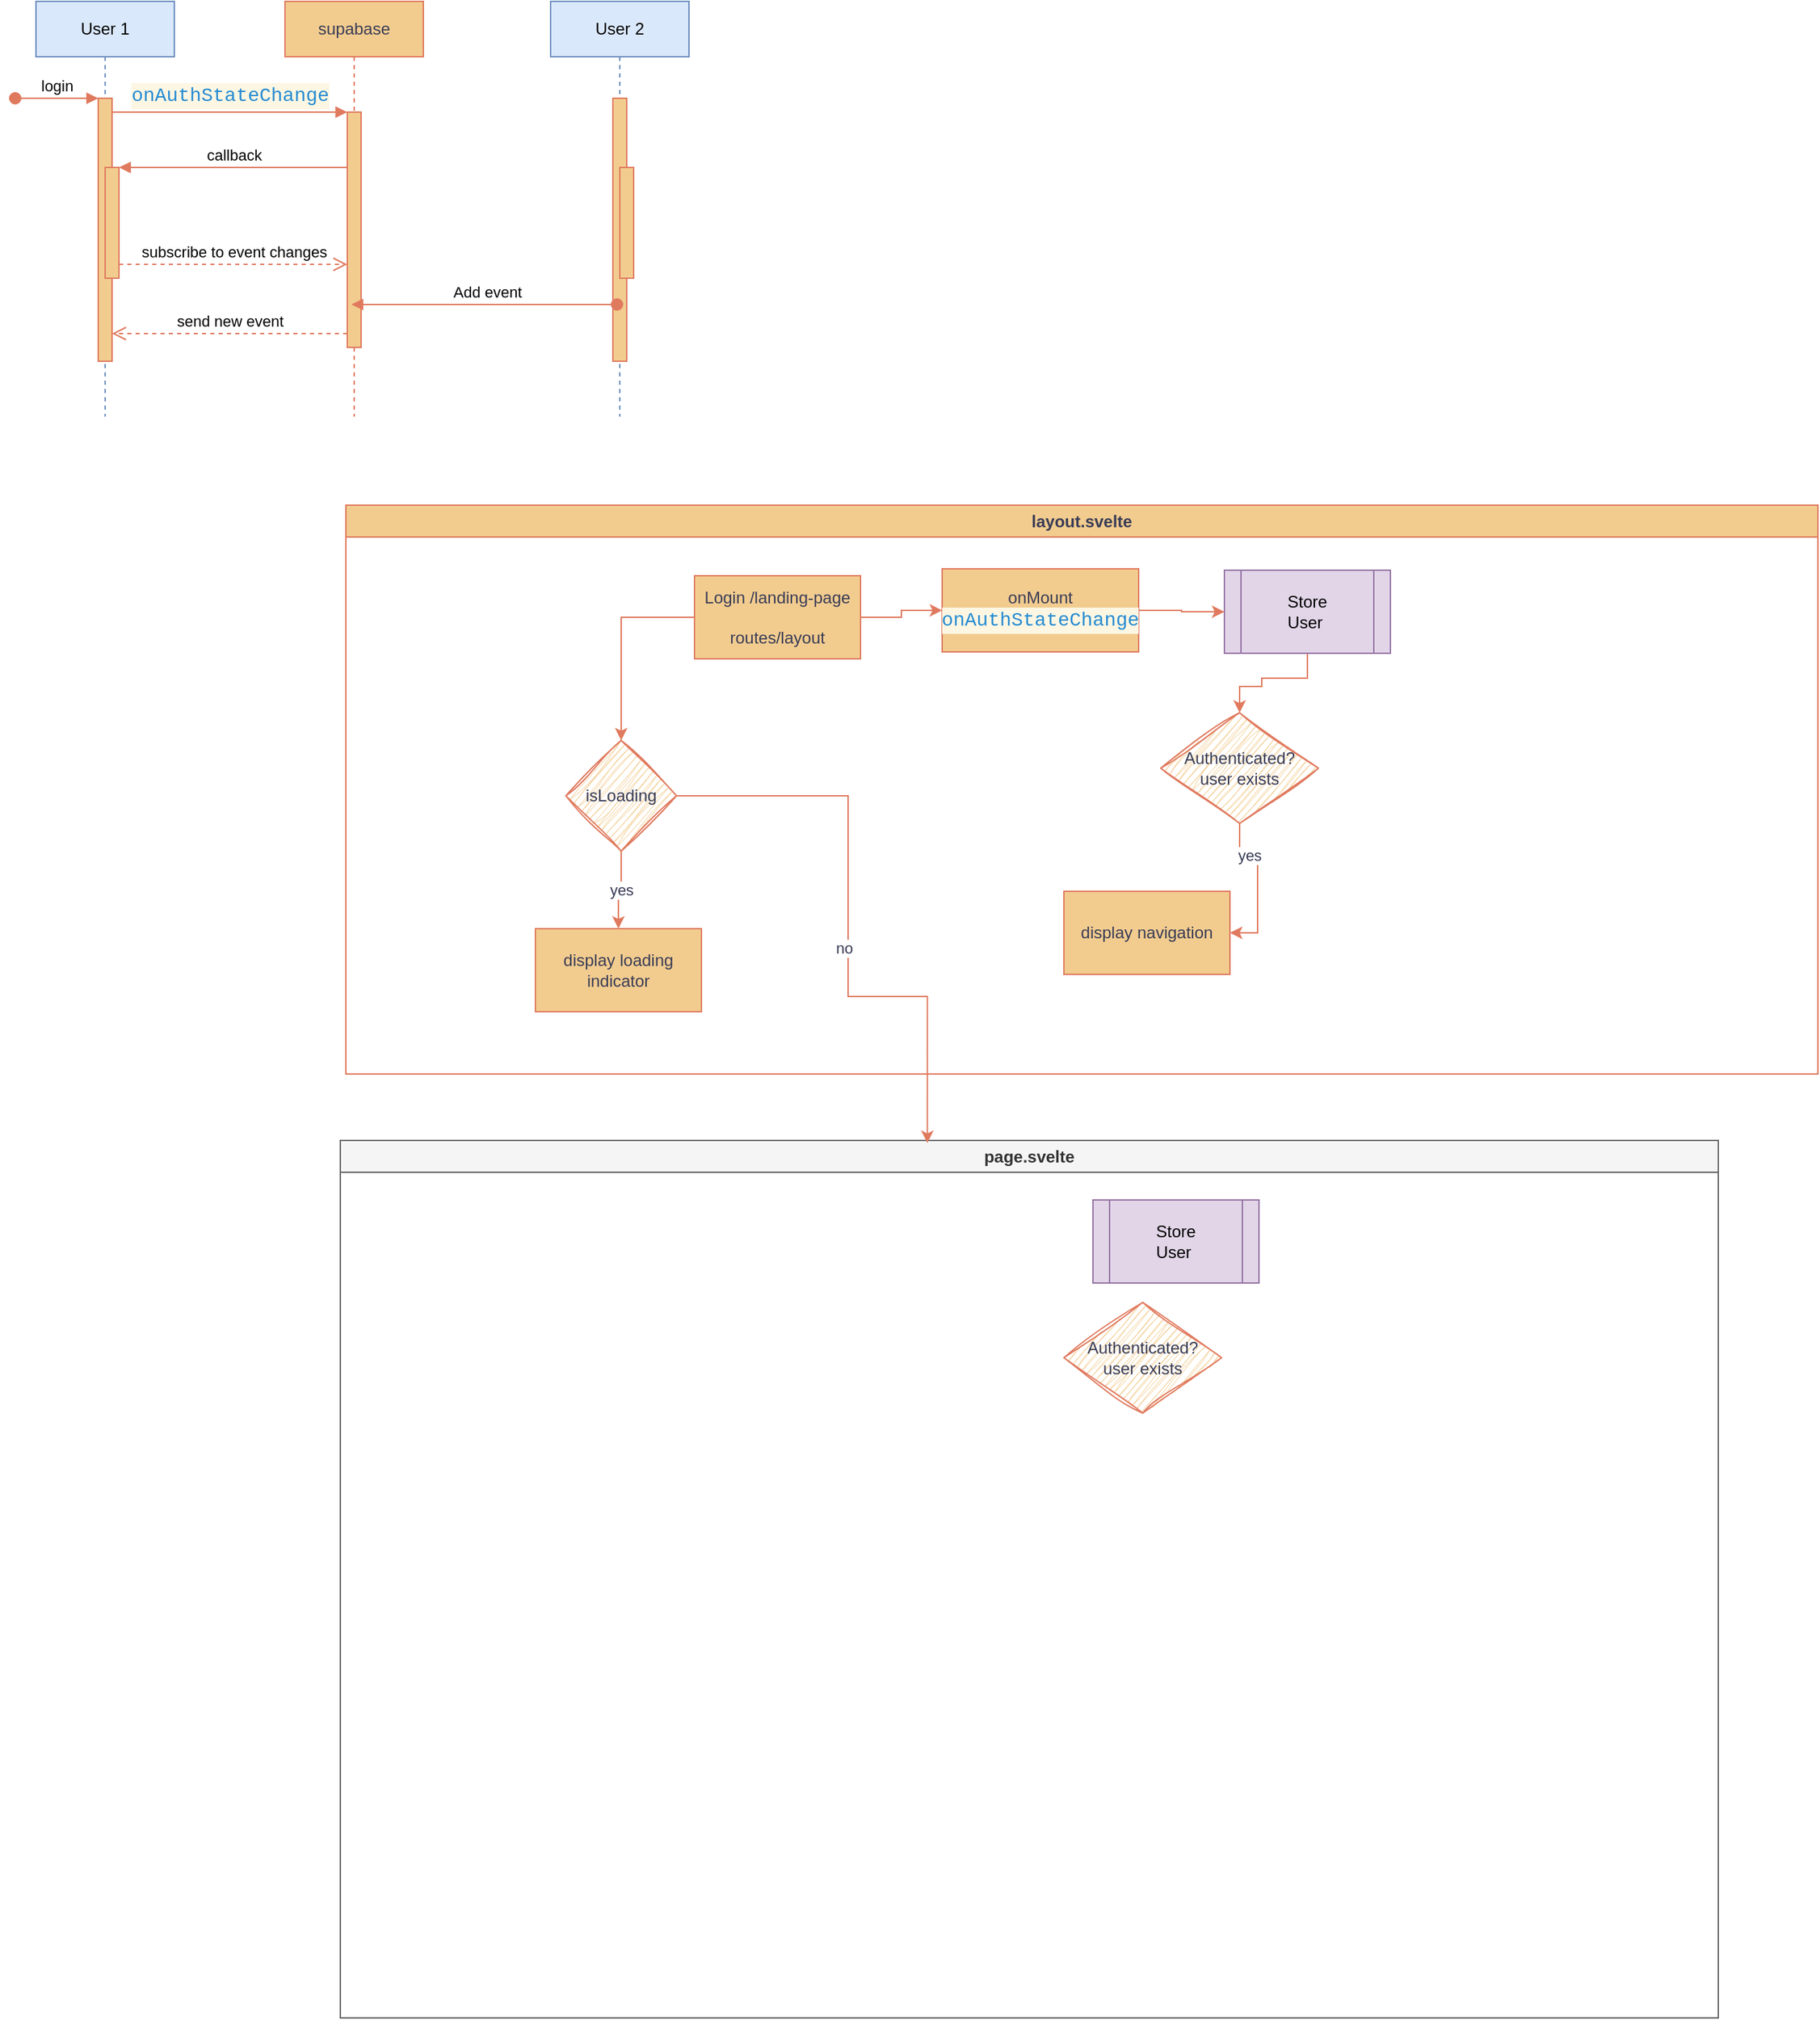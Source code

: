<mxfile version="24.7.6">
  <diagram name="Page-1" id="2YBvvXClWsGukQMizWep">
    <mxGraphModel dx="1133" dy="751" grid="0" gridSize="10" guides="0" tooltips="1" connect="1" arrows="1" fold="1" page="0" pageScale="1" pageWidth="850" pageHeight="1100" math="0" shadow="0">
      <root>
        <mxCell id="0" />
        <mxCell id="1" parent="0" />
        <mxCell id="aM9ryv3xv72pqoxQDRHE-1" value="User 1" style="shape=umlLifeline;perimeter=lifelinePerimeter;whiteSpace=wrap;html=1;container=0;dropTarget=0;collapsible=0;recursiveResize=0;outlineConnect=0;portConstraint=eastwest;newEdgeStyle={&quot;edgeStyle&quot;:&quot;elbowEdgeStyle&quot;,&quot;elbow&quot;:&quot;vertical&quot;,&quot;curved&quot;:0,&quot;rounded&quot;:0};labelBackgroundColor=none;fillColor=#dae8fc;strokeColor=#6c8ebf;" parent="1" vertex="1">
          <mxGeometry x="40" y="40" width="100" height="300" as="geometry" />
        </mxCell>
        <mxCell id="aM9ryv3xv72pqoxQDRHE-2" value="" style="html=1;points=[];perimeter=orthogonalPerimeter;outlineConnect=0;targetShapes=umlLifeline;portConstraint=eastwest;newEdgeStyle={&quot;edgeStyle&quot;:&quot;elbowEdgeStyle&quot;,&quot;elbow&quot;:&quot;vertical&quot;,&quot;curved&quot;:0,&quot;rounded&quot;:0};labelBackgroundColor=none;fillColor=#F2CC8F;strokeColor=#E07A5F;fontColor=#393C56;" parent="aM9ryv3xv72pqoxQDRHE-1" vertex="1">
          <mxGeometry x="45" y="70" width="10" height="190" as="geometry" />
        </mxCell>
        <mxCell id="aM9ryv3xv72pqoxQDRHE-3" value="login" style="html=1;verticalAlign=bottom;startArrow=oval;endArrow=block;startSize=8;edgeStyle=elbowEdgeStyle;elbow=vertical;curved=0;rounded=0;labelBackgroundColor=none;strokeColor=#E07A5F;fontColor=default;" parent="aM9ryv3xv72pqoxQDRHE-1" target="aM9ryv3xv72pqoxQDRHE-2" edge="1">
          <mxGeometry relative="1" as="geometry">
            <mxPoint x="-15" y="70" as="sourcePoint" />
          </mxGeometry>
        </mxCell>
        <mxCell id="aM9ryv3xv72pqoxQDRHE-4" value="" style="html=1;points=[];perimeter=orthogonalPerimeter;outlineConnect=0;targetShapes=umlLifeline;portConstraint=eastwest;newEdgeStyle={&quot;edgeStyle&quot;:&quot;elbowEdgeStyle&quot;,&quot;elbow&quot;:&quot;vertical&quot;,&quot;curved&quot;:0,&quot;rounded&quot;:0};labelBackgroundColor=none;fillColor=#F2CC8F;strokeColor=#E07A5F;fontColor=#393C56;" parent="aM9ryv3xv72pqoxQDRHE-1" vertex="1">
          <mxGeometry x="50" y="120" width="10" height="80" as="geometry" />
        </mxCell>
        <mxCell id="aM9ryv3xv72pqoxQDRHE-5" value="supabase" style="shape=umlLifeline;perimeter=lifelinePerimeter;whiteSpace=wrap;html=1;container=0;dropTarget=0;collapsible=0;recursiveResize=0;outlineConnect=0;portConstraint=eastwest;newEdgeStyle={&quot;edgeStyle&quot;:&quot;elbowEdgeStyle&quot;,&quot;elbow&quot;:&quot;vertical&quot;,&quot;curved&quot;:0,&quot;rounded&quot;:0};labelBackgroundColor=none;fillColor=#F2CC8F;strokeColor=#E07A5F;fontColor=#393C56;" parent="1" vertex="1">
          <mxGeometry x="220" y="40" width="100" height="300" as="geometry" />
        </mxCell>
        <mxCell id="aM9ryv3xv72pqoxQDRHE-6" value="" style="html=1;points=[];perimeter=orthogonalPerimeter;outlineConnect=0;targetShapes=umlLifeline;portConstraint=eastwest;newEdgeStyle={&quot;edgeStyle&quot;:&quot;elbowEdgeStyle&quot;,&quot;elbow&quot;:&quot;vertical&quot;,&quot;curved&quot;:0,&quot;rounded&quot;:0};labelBackgroundColor=none;fillColor=#F2CC8F;strokeColor=#E07A5F;fontColor=#393C56;" parent="aM9ryv3xv72pqoxQDRHE-5" vertex="1">
          <mxGeometry x="45" y="80" width="10" height="170" as="geometry" />
        </mxCell>
        <mxCell id="aM9ryv3xv72pqoxQDRHE-7" value="&lt;div style=&quot;color: rgb(101, 123, 131); background-color: rgb(253, 246, 227); font-family: Consolas, &amp;quot;Courier New&amp;quot;, monospace; font-size: 14px; line-height: 19px; white-space-collapse: preserve;&quot;&gt;&lt;span style=&quot;color: #268bd2;&quot;&gt;onAuthStateChange&lt;/span&gt;&lt;/div&gt;" style="html=1;verticalAlign=bottom;endArrow=block;edgeStyle=elbowEdgeStyle;elbow=vertical;curved=0;rounded=0;labelBackgroundColor=none;strokeColor=#E07A5F;fontColor=default;" parent="1" source="aM9ryv3xv72pqoxQDRHE-2" target="aM9ryv3xv72pqoxQDRHE-6" edge="1">
          <mxGeometry relative="1" as="geometry">
            <mxPoint x="195" y="130" as="sourcePoint" />
            <Array as="points">
              <mxPoint x="180" y="120" />
            </Array>
          </mxGeometry>
        </mxCell>
        <mxCell id="aM9ryv3xv72pqoxQDRHE-8" value="send new event" style="html=1;verticalAlign=bottom;endArrow=open;dashed=1;endSize=8;edgeStyle=elbowEdgeStyle;elbow=horizontal;curved=0;rounded=0;labelBackgroundColor=none;strokeColor=#E07A5F;fontColor=default;" parent="1" source="aM9ryv3xv72pqoxQDRHE-6" target="aM9ryv3xv72pqoxQDRHE-2" edge="1">
          <mxGeometry relative="1" as="geometry">
            <mxPoint x="195" y="205" as="targetPoint" />
            <Array as="points">
              <mxPoint x="190" y="280" />
            </Array>
          </mxGeometry>
        </mxCell>
        <mxCell id="aM9ryv3xv72pqoxQDRHE-9" value="callback" style="html=1;verticalAlign=bottom;endArrow=block;edgeStyle=elbowEdgeStyle;elbow=vertical;curved=0;rounded=0;labelBackgroundColor=none;strokeColor=#E07A5F;fontColor=default;" parent="1" source="aM9ryv3xv72pqoxQDRHE-6" target="aM9ryv3xv72pqoxQDRHE-4" edge="1">
          <mxGeometry relative="1" as="geometry">
            <mxPoint x="175" y="160" as="sourcePoint" />
            <Array as="points">
              <mxPoint x="190" y="160" />
            </Array>
          </mxGeometry>
        </mxCell>
        <mxCell id="aM9ryv3xv72pqoxQDRHE-10" value="subscribe to event changes" style="html=1;verticalAlign=bottom;endArrow=open;dashed=1;endSize=8;edgeStyle=elbowEdgeStyle;elbow=vertical;curved=0;rounded=0;labelBackgroundColor=none;strokeColor=#E07A5F;fontColor=default;" parent="1" source="aM9ryv3xv72pqoxQDRHE-4" target="aM9ryv3xv72pqoxQDRHE-6" edge="1">
          <mxGeometry x="0.006" relative="1" as="geometry">
            <mxPoint x="175" y="235" as="targetPoint" />
            <Array as="points">
              <mxPoint x="180" y="230" />
            </Array>
            <mxPoint as="offset" />
          </mxGeometry>
        </mxCell>
        <mxCell id="tkZMIw0ImlpH9LxKXeNt-1" value="User 2" style="shape=umlLifeline;perimeter=lifelinePerimeter;whiteSpace=wrap;html=1;container=0;dropTarget=0;collapsible=0;recursiveResize=0;outlineConnect=0;portConstraint=eastwest;newEdgeStyle={&quot;edgeStyle&quot;:&quot;elbowEdgeStyle&quot;,&quot;elbow&quot;:&quot;vertical&quot;,&quot;curved&quot;:0,&quot;rounded&quot;:0};labelBackgroundColor=none;fillColor=#dae8fc;strokeColor=#6c8ebf;" vertex="1" parent="1">
          <mxGeometry x="412" y="40" width="100" height="300" as="geometry" />
        </mxCell>
        <mxCell id="tkZMIw0ImlpH9LxKXeNt-2" value="" style="html=1;points=[];perimeter=orthogonalPerimeter;outlineConnect=0;targetShapes=umlLifeline;portConstraint=eastwest;newEdgeStyle={&quot;edgeStyle&quot;:&quot;elbowEdgeStyle&quot;,&quot;elbow&quot;:&quot;vertical&quot;,&quot;curved&quot;:0,&quot;rounded&quot;:0};labelBackgroundColor=none;fillColor=#F2CC8F;strokeColor=#E07A5F;fontColor=#393C56;" vertex="1" parent="tkZMIw0ImlpH9LxKXeNt-1">
          <mxGeometry x="45" y="70" width="10" height="190" as="geometry" />
        </mxCell>
        <mxCell id="tkZMIw0ImlpH9LxKXeNt-4" value="" style="html=1;points=[];perimeter=orthogonalPerimeter;outlineConnect=0;targetShapes=umlLifeline;portConstraint=eastwest;newEdgeStyle={&quot;edgeStyle&quot;:&quot;elbowEdgeStyle&quot;,&quot;elbow&quot;:&quot;vertical&quot;,&quot;curved&quot;:0,&quot;rounded&quot;:0};labelBackgroundColor=none;fillColor=#F2CC8F;strokeColor=#E07A5F;fontColor=#393C56;" vertex="1" parent="tkZMIw0ImlpH9LxKXeNt-1">
          <mxGeometry x="50" y="120" width="10" height="80" as="geometry" />
        </mxCell>
        <mxCell id="tkZMIw0ImlpH9LxKXeNt-5" value="layout.svelte" style="swimlane;whiteSpace=wrap;html=1;strokeColor=#E07A5F;fontColor=#393C56;fillColor=#F2CC8F;movable=1;resizable=1;rotatable=1;deletable=1;editable=1;locked=0;connectable=1;" vertex="1" parent="1">
          <mxGeometry x="264" y="404" width="1064" height="411" as="geometry" />
        </mxCell>
        <mxCell id="tkZMIw0ImlpH9LxKXeNt-22" value="" style="edgeStyle=orthogonalEdgeStyle;rounded=0;orthogonalLoop=1;jettySize=auto;html=1;strokeColor=#E07A5F;fontColor=#393C56;fillColor=#F2CC8F;" edge="1" parent="tkZMIw0ImlpH9LxKXeNt-5" source="tkZMIw0ImlpH9LxKXeNt-6" target="tkZMIw0ImlpH9LxKXeNt-21">
          <mxGeometry relative="1" as="geometry" />
        </mxCell>
        <mxCell id="tkZMIw0ImlpH9LxKXeNt-30" value="" style="edgeStyle=orthogonalEdgeStyle;rounded=0;orthogonalLoop=1;jettySize=auto;html=1;strokeColor=#E07A5F;fontColor=#393C56;fillColor=#F2CC8F;" edge="1" parent="tkZMIw0ImlpH9LxKXeNt-5" source="tkZMIw0ImlpH9LxKXeNt-6" target="tkZMIw0ImlpH9LxKXeNt-29">
          <mxGeometry relative="1" as="geometry" />
        </mxCell>
        <mxCell id="tkZMIw0ImlpH9LxKXeNt-6" value="Login /landing-page&lt;div&gt;&lt;br&gt;&lt;div&gt;routes/layout&lt;/div&gt;&lt;/div&gt;" style="rounded=0;whiteSpace=wrap;html=1;strokeColor=#E07A5F;fontColor=#393C56;fillColor=#F2CC8F;" vertex="1" parent="tkZMIw0ImlpH9LxKXeNt-5">
          <mxGeometry x="252" y="51" width="120" height="60" as="geometry" />
        </mxCell>
        <mxCell id="tkZMIw0ImlpH9LxKXeNt-8" value="display navigation" style="rounded=0;whiteSpace=wrap;html=1;strokeColor=#E07A5F;fontColor=#393C56;fillColor=#F2CC8F;glass=0;shadow=0;" vertex="1" parent="tkZMIw0ImlpH9LxKXeNt-5">
          <mxGeometry x="519" y="279" width="120" height="60" as="geometry" />
        </mxCell>
        <mxCell id="tkZMIw0ImlpH9LxKXeNt-11" style="edgeStyle=orthogonalEdgeStyle;rounded=0;orthogonalLoop=1;jettySize=auto;html=1;entryX=1;entryY=0.5;entryDx=0;entryDy=0;strokeColor=#E07A5F;fontColor=#393C56;fillColor=#F2CC8F;" edge="1" parent="tkZMIw0ImlpH9LxKXeNt-5" source="tkZMIw0ImlpH9LxKXeNt-10" target="tkZMIw0ImlpH9LxKXeNt-8">
          <mxGeometry relative="1" as="geometry" />
        </mxCell>
        <mxCell id="tkZMIw0ImlpH9LxKXeNt-12" value="yes" style="edgeLabel;html=1;align=center;verticalAlign=middle;resizable=0;points=[];strokeColor=#E07A5F;fontColor=#393C56;fillColor=#F2CC8F;" vertex="1" connectable="0" parent="tkZMIw0ImlpH9LxKXeNt-11">
          <mxGeometry x="-0.448" y="2" relative="1" as="geometry">
            <mxPoint as="offset" />
          </mxGeometry>
        </mxCell>
        <mxCell id="tkZMIw0ImlpH9LxKXeNt-10" value="Authenticated?&lt;div&gt;user exists&lt;/div&gt;" style="rhombus;whiteSpace=wrap;html=1;strokeColor=#E07A5F;fontColor=#393C56;fillColor=#F2CC8F;rounded=0;shadow=0;sketch=1;curveFitting=1;jiggle=2;" vertex="1" parent="tkZMIw0ImlpH9LxKXeNt-5">
          <mxGeometry x="589" y="150" width="114" height="80" as="geometry" />
        </mxCell>
        <mxCell id="tkZMIw0ImlpH9LxKXeNt-26" style="edgeStyle=orthogonalEdgeStyle;rounded=0;orthogonalLoop=1;jettySize=auto;html=1;entryX=0.5;entryY=0;entryDx=0;entryDy=0;strokeColor=#E07A5F;fontColor=#393C56;fillColor=#F2CC8F;" edge="1" parent="tkZMIw0ImlpH9LxKXeNt-5" source="tkZMIw0ImlpH9LxKXeNt-17" target="tkZMIw0ImlpH9LxKXeNt-10">
          <mxGeometry relative="1" as="geometry">
            <Array as="points">
              <mxPoint x="695" y="125" />
              <mxPoint x="662" y="125" />
              <mxPoint x="662" y="131" />
              <mxPoint x="646" y="131" />
            </Array>
          </mxGeometry>
        </mxCell>
        <mxCell id="tkZMIw0ImlpH9LxKXeNt-17" value="Store&lt;div&gt;User&amp;nbsp;&lt;/div&gt;" style="shape=process;whiteSpace=wrap;html=1;backgroundOutline=1;fillColor=#e1d5e7;strokeColor=#9673a6;rounded=0;" vertex="1" parent="tkZMIw0ImlpH9LxKXeNt-5">
          <mxGeometry x="635" y="47" width="120" height="60" as="geometry" />
        </mxCell>
        <mxCell id="tkZMIw0ImlpH9LxKXeNt-23" style="edgeStyle=orthogonalEdgeStyle;rounded=0;orthogonalLoop=1;jettySize=auto;html=1;strokeColor=#E07A5F;fontColor=#393C56;fillColor=#F2CC8F;" edge="1" parent="tkZMIw0ImlpH9LxKXeNt-5" source="tkZMIw0ImlpH9LxKXeNt-21" target="tkZMIw0ImlpH9LxKXeNt-17">
          <mxGeometry relative="1" as="geometry" />
        </mxCell>
        <mxCell id="tkZMIw0ImlpH9LxKXeNt-21" value="onMount&lt;div&gt;&lt;div style=&quot;color: rgb(101, 123, 131); background-color: rgb(253, 246, 227); font-family: Consolas, &amp;quot;Courier New&amp;quot;, monospace; font-size: 14px; line-height: 19px; white-space: pre;&quot;&gt;&lt;span style=&quot;color: #268bd2;&quot;&gt;onAuthStateChange&lt;/span&gt;&lt;/div&gt;&lt;/div&gt;" style="rounded=0;whiteSpace=wrap;html=1;fillColor=#F2CC8F;strokeColor=#E07A5F;fontColor=#393C56;" vertex="1" parent="tkZMIw0ImlpH9LxKXeNt-5">
          <mxGeometry x="431" y="46" width="142" height="60" as="geometry" />
        </mxCell>
        <mxCell id="tkZMIw0ImlpH9LxKXeNt-32" value="" style="edgeStyle=orthogonalEdgeStyle;rounded=0;orthogonalLoop=1;jettySize=auto;html=1;strokeColor=#E07A5F;fontColor=#393C56;fillColor=#F2CC8F;" edge="1" parent="tkZMIw0ImlpH9LxKXeNt-5" source="tkZMIw0ImlpH9LxKXeNt-29" target="tkZMIw0ImlpH9LxKXeNt-31">
          <mxGeometry relative="1" as="geometry" />
        </mxCell>
        <mxCell id="tkZMIw0ImlpH9LxKXeNt-33" value="yes" style="edgeLabel;html=1;align=center;verticalAlign=middle;resizable=0;points=[];strokeColor=#E07A5F;fontColor=#393C56;fillColor=#F2CC8F;" vertex="1" connectable="0" parent="tkZMIw0ImlpH9LxKXeNt-32">
          <mxGeometry x="-0.035" relative="1" as="geometry">
            <mxPoint as="offset" />
          </mxGeometry>
        </mxCell>
        <mxCell id="tkZMIw0ImlpH9LxKXeNt-29" value="isLoading" style="rhombus;whiteSpace=wrap;html=1;fillColor=#F2CC8F;strokeColor=#E07A5F;fontColor=#393C56;rounded=0;sketch=1;curveFitting=1;jiggle=2;" vertex="1" parent="tkZMIw0ImlpH9LxKXeNt-5">
          <mxGeometry x="159" y="170" width="80" height="80" as="geometry" />
        </mxCell>
        <mxCell id="tkZMIw0ImlpH9LxKXeNt-31" value="display loading indicator" style="whiteSpace=wrap;html=1;fillColor=#F2CC8F;strokeColor=#E07A5F;fontColor=#393C56;rounded=0;" vertex="1" parent="tkZMIw0ImlpH9LxKXeNt-5">
          <mxGeometry x="137" y="306" width="120" height="60" as="geometry" />
        </mxCell>
        <mxCell id="tkZMIw0ImlpH9LxKXeNt-3" value="Add event" style="html=1;verticalAlign=bottom;startArrow=oval;endArrow=block;startSize=8;edgeStyle=elbowEdgeStyle;elbow=vertical;curved=0;rounded=0;labelBackgroundColor=none;strokeColor=#E07A5F;fontColor=default;" edge="1" parent="1">
          <mxGeometry x="-0.005" relative="1" as="geometry">
            <mxPoint x="460" y="259" as="sourcePoint" />
            <mxPoint x="268" y="259" as="targetPoint" />
            <mxPoint x="1" as="offset" />
          </mxGeometry>
        </mxCell>
        <mxCell id="tkZMIw0ImlpH9LxKXeNt-24" value="page.svelte" style="swimlane;whiteSpace=wrap;html=1;strokeColor=#666666;fontColor=#333333;fillColor=#f5f5f5;" vertex="1" parent="1">
          <mxGeometry x="260" y="863" width="996" height="634" as="geometry" />
        </mxCell>
        <mxCell id="tkZMIw0ImlpH9LxKXeNt-36" value="Store&lt;div&gt;User&amp;nbsp;&lt;/div&gt;" style="shape=process;whiteSpace=wrap;html=1;backgroundOutline=1;fillColor=#e1d5e7;strokeColor=#9673a6;rounded=0;" vertex="1" parent="tkZMIw0ImlpH9LxKXeNt-24">
          <mxGeometry x="544" y="43" width="120" height="60" as="geometry" />
        </mxCell>
        <mxCell id="tkZMIw0ImlpH9LxKXeNt-37" value="Authenticated?&lt;div&gt;user exists&lt;/div&gt;" style="rhombus;whiteSpace=wrap;html=1;strokeColor=#E07A5F;fontColor=#393C56;fillColor=#F2CC8F;rounded=0;shadow=0;sketch=1;curveFitting=1;jiggle=2;" vertex="1" parent="tkZMIw0ImlpH9LxKXeNt-24">
          <mxGeometry x="523" y="117" width="114" height="80" as="geometry" />
        </mxCell>
        <mxCell id="tkZMIw0ImlpH9LxKXeNt-38" style="edgeStyle=orthogonalEdgeStyle;rounded=0;orthogonalLoop=1;jettySize=auto;html=1;entryX=0.426;entryY=0.003;entryDx=0;entryDy=0;entryPerimeter=0;strokeColor=#E07A5F;fontColor=#393C56;fillColor=#F2CC8F;" edge="1" parent="1" source="tkZMIw0ImlpH9LxKXeNt-29" target="tkZMIw0ImlpH9LxKXeNt-24">
          <mxGeometry relative="1" as="geometry">
            <Array as="points">
              <mxPoint x="627" y="614" />
              <mxPoint x="627" y="759" />
              <mxPoint x="684" y="759" />
            </Array>
          </mxGeometry>
        </mxCell>
        <mxCell id="tkZMIw0ImlpH9LxKXeNt-39" value="no" style="edgeLabel;html=1;align=center;verticalAlign=middle;resizable=0;points=[];strokeColor=#E07A5F;fontColor=#393C56;fillColor=#F2CC8F;" vertex="1" connectable="0" parent="tkZMIw0ImlpH9LxKXeNt-38">
          <mxGeometry x="0.083" y="-3" relative="1" as="geometry">
            <mxPoint as="offset" />
          </mxGeometry>
        </mxCell>
      </root>
    </mxGraphModel>
  </diagram>
</mxfile>
